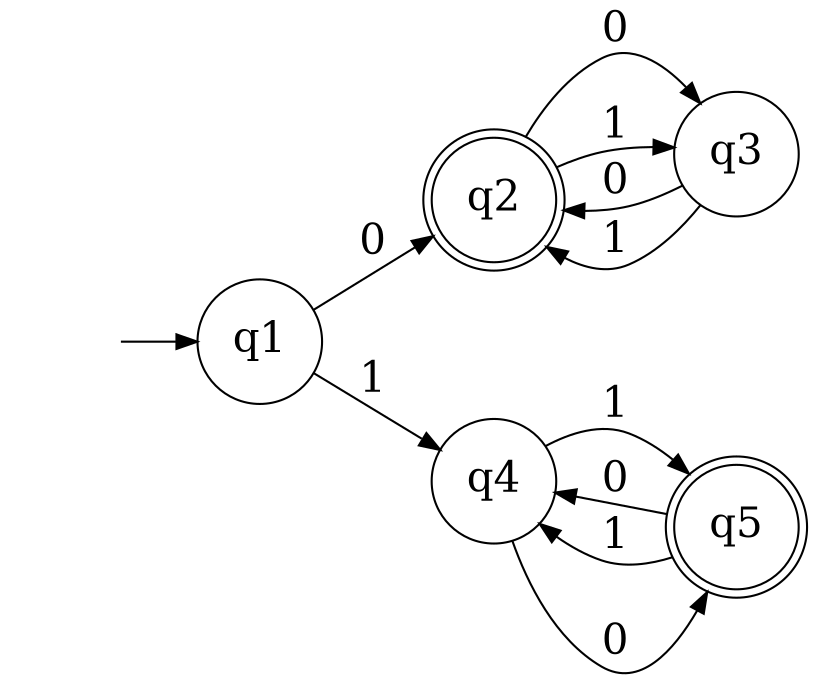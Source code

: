 digraph "visualizations/moc_ps1_p1_4.jpg" {
	graph [rankdir=LR]
	node [fontsize=20]
	edge [fontsize="20pt"]
	"" [label="" shape=plaintext]
	q2 [label=q2 shape=doublecircle]
	q5 [label=q5 shape=doublecircle]
	q3 [label=q3 shape=circle]
	q4 [label=q4 shape=circle]
	q1 [label=q1 shape=circle]
	"" -> q1 [label=""]
	q1 -> q2 [label=0]
	q1 -> q4 [label=1]
	q2 -> q3 [label=0]
	q2 -> q3 [label=1]
	q3 -> q2 [label=0]
	q3 -> q2 [label=1]
	q4 -> q5 [label=0]
	q4 -> q5 [label=1]
	q5 -> q4 [label=0]
	q5 -> q4 [label=1]
}
